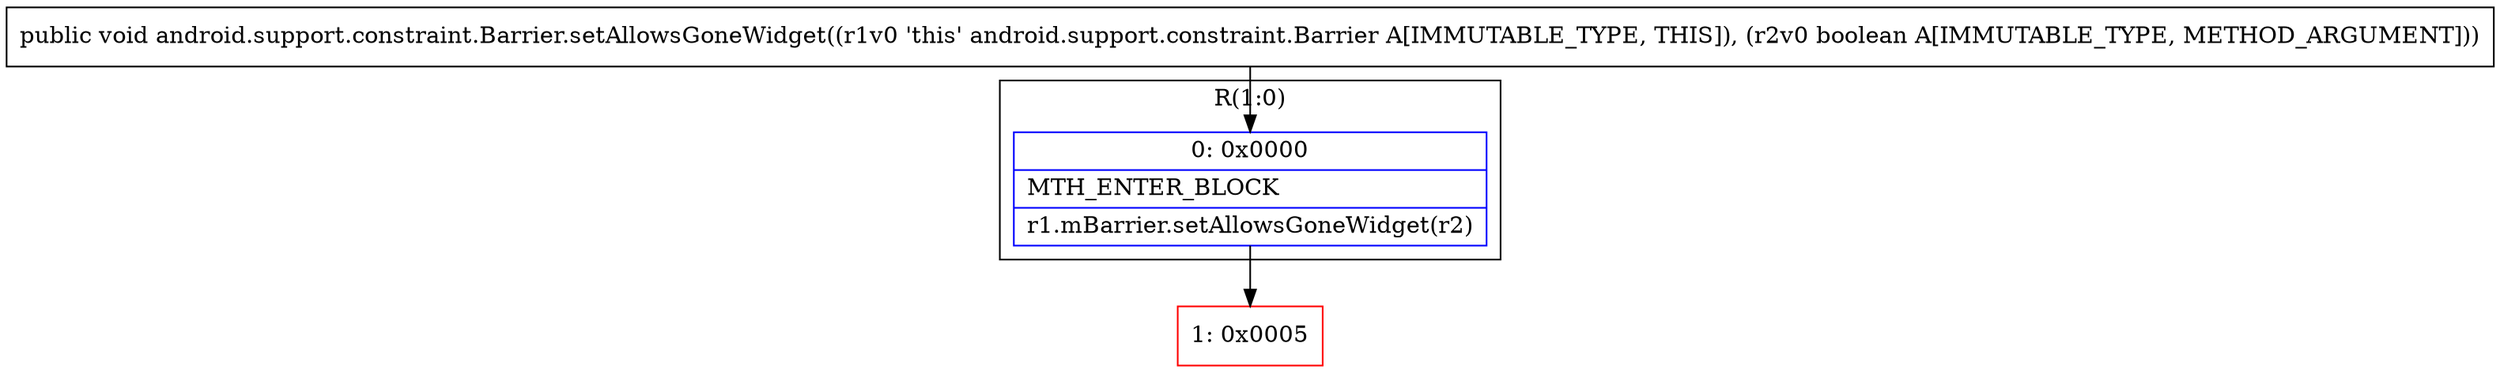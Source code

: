 digraph "CFG forandroid.support.constraint.Barrier.setAllowsGoneWidget(Z)V" {
subgraph cluster_Region_1133433751 {
label = "R(1:0)";
node [shape=record,color=blue];
Node_0 [shape=record,label="{0\:\ 0x0000|MTH_ENTER_BLOCK\l|r1.mBarrier.setAllowsGoneWidget(r2)\l}"];
}
Node_1 [shape=record,color=red,label="{1\:\ 0x0005}"];
MethodNode[shape=record,label="{public void android.support.constraint.Barrier.setAllowsGoneWidget((r1v0 'this' android.support.constraint.Barrier A[IMMUTABLE_TYPE, THIS]), (r2v0 boolean A[IMMUTABLE_TYPE, METHOD_ARGUMENT])) }"];
MethodNode -> Node_0;
Node_0 -> Node_1;
}

